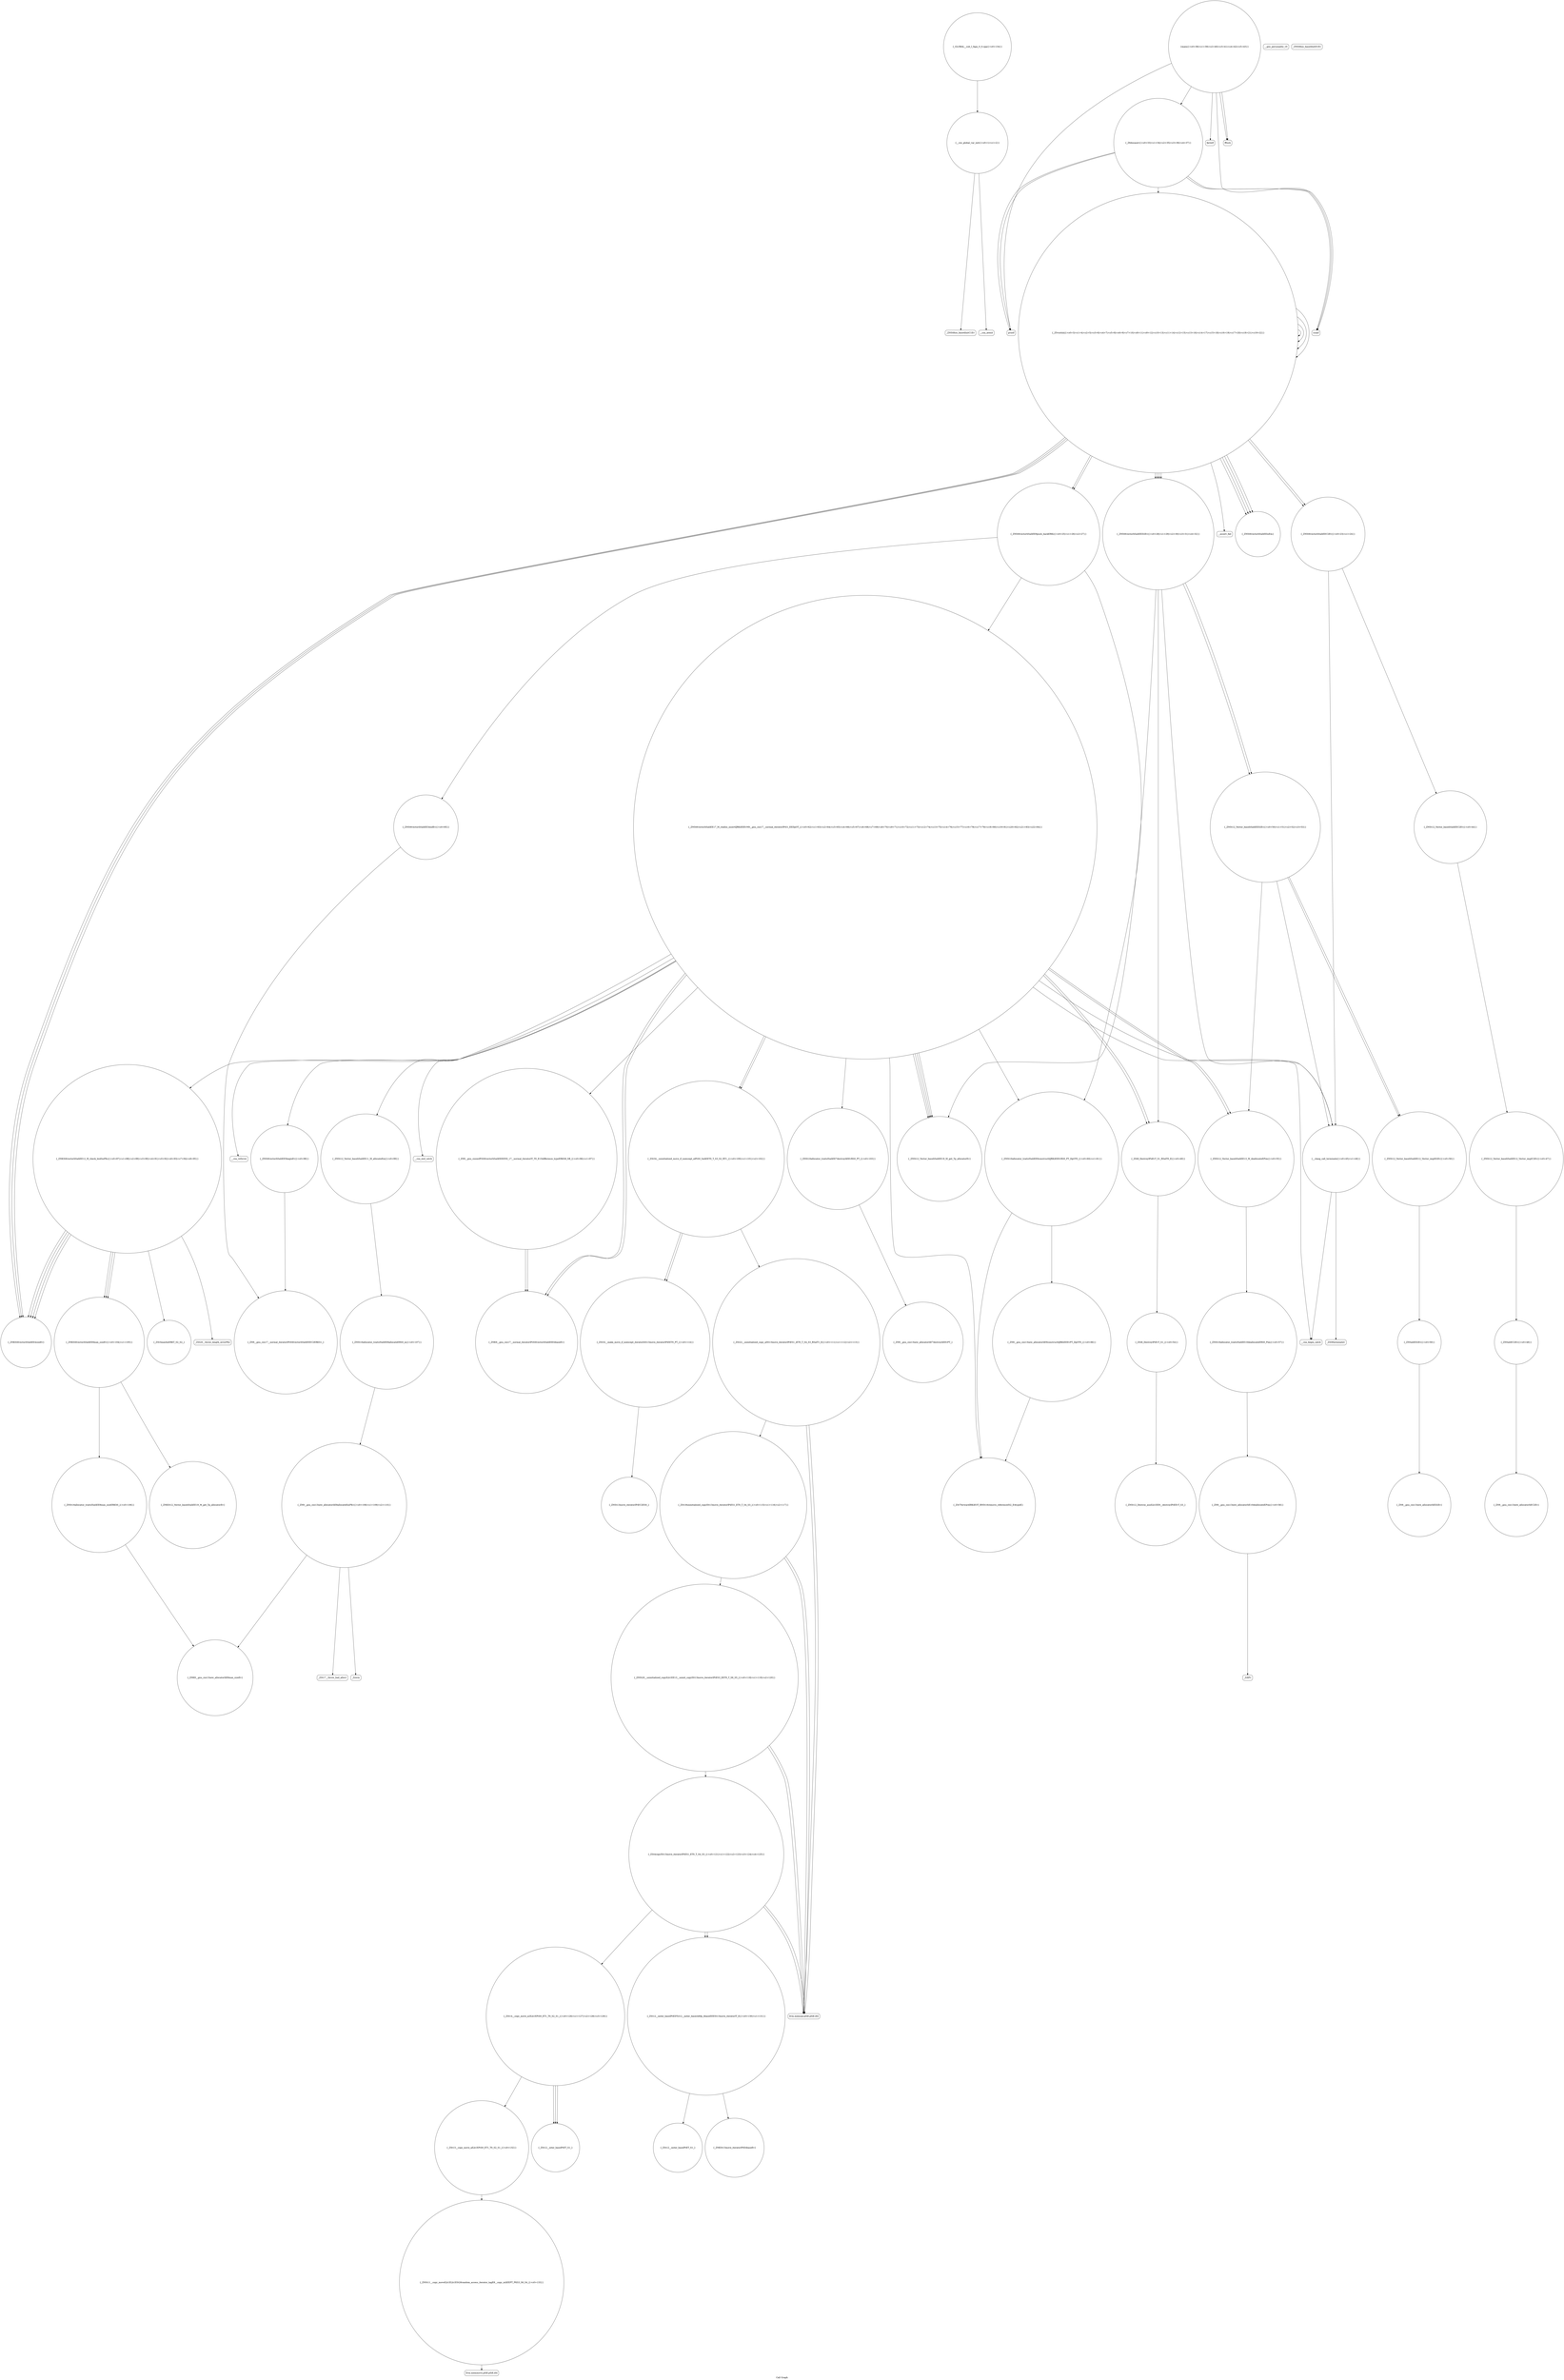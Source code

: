 digraph "Call Graph" {
	label="Call Graph";

	Node0x5603eae3f550 [shape=record,shape=circle,label="{__cxx_global_var_init|{<s0>1|<s1>2}}"];
	Node0x5603eae3f550:s0 -> Node0x5603eae3f5d0[color=black];
	Node0x5603eae3f550:s1 -> Node0x5603eae3f6d0[color=black];
	Node0x5603eae40bd0 [shape=record,shape=circle,label="{_ZNSt12_Vector_baseIiSaIiEE11_M_allocateEm|{<s0>99}}"];
	Node0x5603eae40bd0:s0 -> Node0x5603eae42270[color=black];
	Node0x5603eae3f8d0 [shape=record,shape=Mrecord,label="{__gxx_personality_v0}"];
	Node0x5603eae41f70 [shape=record,shape=Mrecord,label="{_ZSt20__throw_length_errorPKc}"];
	Node0x5603eae3fc50 [shape=record,shape=Mrecord,label="{printf}"];
	Node0x5603eae422f0 [shape=record,shape=circle,label="{_ZN9__gnu_cxx13new_allocatorIiE8allocateEmPKv|{<s0>108|<s1>109|<s2>110}}"];
	Node0x5603eae422f0:s0 -> Node0x5603eae42170[color=black];
	Node0x5603eae422f0:s1 -> Node0x5603eae42370[color=black];
	Node0x5603eae422f0:s2 -> Node0x5603eae423f0[color=black];
	Node0x5603eae3ffd0 [shape=record,shape=Mrecord,label="{_ZSt9terminatev}"];
	Node0x5603eae42670 [shape=record,shape=circle,label="{_ZNSt20__uninitialized_copyILb1EE13__uninit_copyISt13move_iteratorIPiES3_EET0_T_S6_S5_|{<s0>118|<s1>119|<s2>120}}"];
	Node0x5603eae42670:s0 -> Node0x5603eae425f0[color=black];
	Node0x5603eae42670:s1 -> Node0x5603eae425f0[color=black];
	Node0x5603eae42670:s2 -> Node0x5603eae426f0[color=black];
	Node0x5603eae40350 [shape=record,shape=circle,label="{_ZSt8_DestroyIPiEvT_S1_|{<s0>54}}"];
	Node0x5603eae40350:s0 -> Node0x5603eae403d0[color=black];
	Node0x5603eae429f0 [shape=record,shape=Mrecord,label="{llvm.memmove.p0i8.p0i8.i64}"];
	Node0x5603eae406d0 [shape=record,shape=circle,label="{_ZNSaIiED2Ev|{<s0>59}}"];
	Node0x5603eae406d0:s0 -> Node0x5603eae40750[color=black];
	Node0x5603eae40a50 [shape=record,shape=circle,label="{_ZNKSt6vectorIiSaIiEE12_M_check_lenEmPKc|{<s0>87|<s1>88|<s2>89|<s3>90|<s4>91|<s5>92|<s6>93|<s7>94|<s8>95}}"];
	Node0x5603eae40a50:s0 -> Node0x5603eae41ef0[color=black];
	Node0x5603eae40a50:s1 -> Node0x5603eae3f950[color=black];
	Node0x5603eae40a50:s2 -> Node0x5603eae41f70[color=black];
	Node0x5603eae40a50:s3 -> Node0x5603eae3f950[color=black];
	Node0x5603eae40a50:s4 -> Node0x5603eae3f950[color=black];
	Node0x5603eae40a50:s5 -> Node0x5603eae41ff0[color=black];
	Node0x5603eae40a50:s6 -> Node0x5603eae3f950[color=black];
	Node0x5603eae40a50:s7 -> Node0x5603eae41ef0[color=black];
	Node0x5603eae40a50:s8 -> Node0x5603eae41ef0[color=black];
	Node0x5603eae3f750 [shape=record,shape=circle,label="{_Z5visitiiii|{<s0>3|<s1>4|<s2>5|<s3>6|<s4>7|<s5>8|<s6>9|<s7>10|<s8>11|<s9>12|<s10>13|<s11>14|<s12>15|<s13>16|<s14>17|<s15>18|<s16>19|<s17>20|<s18>21|<s19>22}}"];
	Node0x5603eae3f750:s0 -> Node0x5603eae3f7d0[color=black];
	Node0x5603eae3f750:s1 -> Node0x5603eae3f850[color=black];
	Node0x5603eae3f750:s2 -> Node0x5603eae3f950[color=black];
	Node0x5603eae3f750:s3 -> Node0x5603eae3f9d0[color=black];
	Node0x5603eae3f750:s4 -> Node0x5603eae3f950[color=black];
	Node0x5603eae3f750:s5 -> Node0x5603eae3fa50[color=black];
	Node0x5603eae3f750:s6 -> Node0x5603eae3f750[color=black];
	Node0x5603eae3f750:s7 -> Node0x5603eae3fa50[color=black];
	Node0x5603eae3f750:s8 -> Node0x5603eae3f750[color=black];
	Node0x5603eae3f750:s9 -> Node0x5603eae3f7d0[color=black];
	Node0x5603eae3f750:s10 -> Node0x5603eae3f850[color=black];
	Node0x5603eae3f750:s11 -> Node0x5603eae3fad0[color=black];
	Node0x5603eae3f750:s12 -> Node0x5603eae3f950[color=black];
	Node0x5603eae3f750:s13 -> Node0x5603eae3fa50[color=black];
	Node0x5603eae3f750:s14 -> Node0x5603eae3f750[color=black];
	Node0x5603eae3f750:s15 -> Node0x5603eae3fa50[color=black];
	Node0x5603eae3f750:s16 -> Node0x5603eae3f750[color=black];
	Node0x5603eae3f750:s17 -> Node0x5603eae3fad0[color=black];
	Node0x5603eae3f750:s18 -> Node0x5603eae3fad0[color=black];
	Node0x5603eae3f750:s19 -> Node0x5603eae3fad0[color=black];
	Node0x5603eae41df0 [shape=record,shape=Mrecord,label="{__cxa_rethrow}"];
	Node0x5603eae3fad0 [shape=record,shape=circle,label="{_ZNSt6vectorIiSaIiEED2Ev|{<s0>28|<s1>29|<s2>30|<s3>31|<s4>32}}"];
	Node0x5603eae3fad0:s0 -> Node0x5603eae40250[color=black];
	Node0x5603eae3fad0:s1 -> Node0x5603eae401d0[color=black];
	Node0x5603eae3fad0:s2 -> Node0x5603eae402d0[color=black];
	Node0x5603eae3fad0:s3 -> Node0x5603eae402d0[color=black];
	Node0x5603eae3fad0:s4 -> Node0x5603eae3fed0[color=black];
	Node0x5603eae42170 [shape=record,shape=circle,label="{_ZNK9__gnu_cxx13new_allocatorIiE8max_sizeEv}"];
	Node0x5603eae3fe50 [shape=record,shape=circle,label="{_ZNSt12_Vector_baseIiSaIiEEC2Ev|{<s0>44}}"];
	Node0x5603eae3fe50:s0 -> Node0x5603eae40050[color=black];
	Node0x5603eae424f0 [shape=record,shape=circle,label="{_ZSt32__make_move_if_noexcept_iteratorIiSt13move_iteratorIPiEET0_PT_|{<s0>114}}"];
	Node0x5603eae424f0:s0 -> Node0x5603eae42b70[color=black];
	Node0x5603eae401d0 [shape=record,shape=circle,label="{_ZSt8_DestroyIPiiEvT_S1_RSaIT0_E|{<s0>49}}"];
	Node0x5603eae401d0:s0 -> Node0x5603eae40350[color=black];
	Node0x5603eae42870 [shape=record,shape=circle,label="{_ZSt13__copy_move_aILb1EPiS0_ET1_T0_S2_S1_|{<s0>132}}"];
	Node0x5603eae42870:s0 -> Node0x5603eae42970[color=black];
	Node0x5603eae40550 [shape=record,shape=circle,label="{_ZNSt16allocator_traitsISaIiEE10deallocateERS0_Pim|{<s0>57}}"];
	Node0x5603eae40550:s0 -> Node0x5603eae405d0[color=black];
	Node0x5603eae42bf0 [shape=record,shape=circle,label="{_ZN9__gnu_cxx13new_allocatorIiE7destroyIiEEvPT_}"];
	Node0x5603eae408d0 [shape=record,shape=circle,label="{_ZNSt6vectorIiSaIiEE3endEv|{<s0>85}}"];
	Node0x5603eae408d0:s0 -> Node0x5603eae421f0[color=black];
	Node0x5603eae3f5d0 [shape=record,shape=Mrecord,label="{_ZNSt8ios_base4InitC1Ev}"];
	Node0x5603eae40c50 [shape=record,shape=circle,label="{_ZSt34__uninitialized_move_if_noexcept_aIPiS0_SaIiEET0_T_S3_S2_RT1_|{<s0>100|<s1>101|<s2>102}}"];
	Node0x5603eae40c50:s0 -> Node0x5603eae424f0[color=black];
	Node0x5603eae40c50:s1 -> Node0x5603eae424f0[color=black];
	Node0x5603eae40c50:s2 -> Node0x5603eae42470[color=black];
	Node0x5603eae3f950 [shape=record,shape=circle,label="{_ZNKSt6vectorIiSaIiEE4sizeEv}"];
	Node0x5603eae41ff0 [shape=record,shape=circle,label="{_ZSt3maxImERKT_S2_S2_}"];
	Node0x5603eae3fcd0 [shape=record,shape=circle,label="{main|{<s0>38|<s1>39|<s2>40|<s3>41|<s4>42|<s5>43}}"];
	Node0x5603eae3fcd0:s0 -> Node0x5603eae3fbd0[color=black];
	Node0x5603eae3fcd0:s1 -> Node0x5603eae3fd50[color=black];
	Node0x5603eae3fcd0:s2 -> Node0x5603eae3fc50[color=black];
	Node0x5603eae3fcd0:s3 -> Node0x5603eae3fb50[color=black];
	Node0x5603eae3fcd0:s4 -> Node0x5603eae3fdd0[color=black];
	Node0x5603eae3fcd0:s5 -> Node0x5603eae3fdd0[color=black];
	Node0x5603eae42370 [shape=record,shape=Mrecord,label="{_ZSt17__throw_bad_allocv}"];
	Node0x5603eae40050 [shape=record,shape=circle,label="{_ZNSt12_Vector_baseIiSaIiEE12_Vector_implC2Ev|{<s0>47}}"];
	Node0x5603eae40050:s0 -> Node0x5603eae400d0[color=black];
	Node0x5603eae426f0 [shape=record,shape=circle,label="{_ZSt4copyISt13move_iteratorIPiES1_ET0_T_S4_S3_|{<s0>121|<s1>122|<s2>123|<s3>124|<s4>125}}"];
	Node0x5603eae426f0:s0 -> Node0x5603eae425f0[color=black];
	Node0x5603eae426f0:s1 -> Node0x5603eae427f0[color=black];
	Node0x5603eae426f0:s2 -> Node0x5603eae425f0[color=black];
	Node0x5603eae426f0:s3 -> Node0x5603eae427f0[color=black];
	Node0x5603eae426f0:s4 -> Node0x5603eae42770[color=black];
	Node0x5603eae403d0 [shape=record,shape=circle,label="{_ZNSt12_Destroy_auxILb1EE9__destroyIPiEEvT_S3_}"];
	Node0x5603eae42a70 [shape=record,shape=circle,label="{_ZSt12__miter_baseIPiET_S1_}"];
	Node0x5603eae40750 [shape=record,shape=circle,label="{_ZN9__gnu_cxx13new_allocatorIiED2Ev}"];
	Node0x5603eae40ad0 [shape=record,shape=circle,label="{_ZN9__gnu_cxxmiIPiSt6vectorIiSaIiEEEENS_17__normal_iteratorIT_T0_E15difference_typeERKS8_SB_|{<s0>96|<s1>97}}"];
	Node0x5603eae40ad0:s0 -> Node0x5603eae40cd0[color=black];
	Node0x5603eae40ad0:s1 -> Node0x5603eae40cd0[color=black];
	Node0x5603eae3f7d0 [shape=record,shape=circle,label="{_ZNSt6vectorIiSaIiEEC2Ev|{<s0>23|<s1>24}}"];
	Node0x5603eae3f7d0:s0 -> Node0x5603eae3fe50[color=black];
	Node0x5603eae3f7d0:s1 -> Node0x5603eae3fed0[color=black];
	Node0x5603eae41e70 [shape=record,shape=Mrecord,label="{__cxa_end_catch}"];
	Node0x5603eae3fb50 [shape=record,shape=circle,label="{_Z6docasev|{<s0>33|<s1>34|<s2>35|<s3>36|<s4>37}}"];
	Node0x5603eae3fb50:s0 -> Node0x5603eae3fbd0[color=black];
	Node0x5603eae3fb50:s1 -> Node0x5603eae3fbd0[color=black];
	Node0x5603eae3fb50:s2 -> Node0x5603eae3f750[color=black];
	Node0x5603eae3fb50:s3 -> Node0x5603eae3fc50[color=black];
	Node0x5603eae3fb50:s4 -> Node0x5603eae3fc50[color=black];
	Node0x5603eae421f0 [shape=record,shape=circle,label="{_ZN9__gnu_cxx17__normal_iteratorIPiSt6vectorIiSaIiEEEC2ERKS1_}"];
	Node0x5603eae3fed0 [shape=record,shape=circle,label="{__clang_call_terminate|{<s0>45|<s1>46}}"];
	Node0x5603eae3fed0:s0 -> Node0x5603eae3ff50[color=black];
	Node0x5603eae3fed0:s1 -> Node0x5603eae3ffd0[color=black];
	Node0x5603eae42570 [shape=record,shape=circle,label="{_ZSt18uninitialized_copyISt13move_iteratorIPiES1_ET0_T_S4_S3_|{<s0>115|<s1>116|<s2>117}}"];
	Node0x5603eae42570:s0 -> Node0x5603eae425f0[color=black];
	Node0x5603eae42570:s1 -> Node0x5603eae425f0[color=black];
	Node0x5603eae42570:s2 -> Node0x5603eae42670[color=black];
	Node0x5603eae40250 [shape=record,shape=circle,label="{_ZNSt12_Vector_baseIiSaIiEE19_M_get_Tp_allocatorEv}"];
	Node0x5603eae428f0 [shape=record,shape=circle,label="{_ZSt12__niter_baseIPiET_S1_}"];
	Node0x5603eae405d0 [shape=record,shape=circle,label="{_ZN9__gnu_cxx13new_allocatorIiE10deallocateEPim|{<s0>58}}"];
	Node0x5603eae405d0:s0 -> Node0x5603eae40650[color=black];
	Node0x5603eae42c70 [shape=record,shape=circle,label="{_GLOBAL__sub_I_fagu_0_0.cpp|{<s0>134}}"];
	Node0x5603eae42c70:s0 -> Node0x5603eae3f550[color=black];
	Node0x5603eae40950 [shape=record,shape=circle,label="{_ZN9__gnu_cxx13new_allocatorIiE9constructIiJRKiEEEvPT_DpOT0_|{<s0>86}}"];
	Node0x5603eae40950:s0 -> Node0x5603eae409d0[color=black];
	Node0x5603eae3f650 [shape=record,shape=Mrecord,label="{_ZNSt8ios_base4InitD1Ev}"];
	Node0x5603eae40cd0 [shape=record,shape=circle,label="{_ZNK9__gnu_cxx17__normal_iteratorIPiSt6vectorIiSaIiEEE4baseEv}"];
	Node0x5603eae3f9d0 [shape=record,shape=Mrecord,label="{__assert_fail}"];
	Node0x5603eae42070 [shape=record,shape=circle,label="{_ZNSt16allocator_traitsISaIiEE8max_sizeERKS0_|{<s0>106}}"];
	Node0x5603eae42070:s0 -> Node0x5603eae42170[color=black];
	Node0x5603eae3fd50 [shape=record,shape=Mrecord,label="{fprintf}"];
	Node0x5603eae423f0 [shape=record,shape=Mrecord,label="{_Znwm}"];
	Node0x5603eae400d0 [shape=record,shape=circle,label="{_ZNSaIiEC2Ev|{<s0>48}}"];
	Node0x5603eae400d0:s0 -> Node0x5603eae40150[color=black];
	Node0x5603eae42770 [shape=record,shape=circle,label="{_ZSt14__copy_move_a2ILb1EPiS0_ET1_T0_S2_S1_|{<s0>126|<s1>127|<s2>128|<s3>129}}"];
	Node0x5603eae42770:s0 -> Node0x5603eae428f0[color=black];
	Node0x5603eae42770:s1 -> Node0x5603eae428f0[color=black];
	Node0x5603eae42770:s2 -> Node0x5603eae428f0[color=black];
	Node0x5603eae42770:s3 -> Node0x5603eae42870[color=black];
	Node0x5603eae40450 [shape=record,shape=circle,label="{_ZNSt12_Vector_baseIiSaIiEE13_M_deallocateEPim|{<s0>55}}"];
	Node0x5603eae40450:s0 -> Node0x5603eae40550[color=black];
	Node0x5603eae42af0 [shape=record,shape=circle,label="{_ZNKSt13move_iteratorIPiE4baseEv}"];
	Node0x5603eae407d0 [shape=record,shape=circle,label="{_ZNSt16allocator_traitsISaIiEE9constructIiJRKiEEEvRS0_PT_DpOT0_|{<s0>60|<s1>61}}"];
	Node0x5603eae407d0:s0 -> Node0x5603eae409d0[color=black];
	Node0x5603eae407d0:s1 -> Node0x5603eae40950[color=black];
	Node0x5603eae40b50 [shape=record,shape=circle,label="{_ZNSt6vectorIiSaIiEE5beginEv|{<s0>98}}"];
	Node0x5603eae40b50:s0 -> Node0x5603eae421f0[color=black];
	Node0x5603eae3f850 [shape=record,shape=circle,label="{_ZNSt6vectorIiSaIiEE9push_backERKi|{<s0>25|<s1>26|<s2>27}}"];
	Node0x5603eae3f850:s0 -> Node0x5603eae407d0[color=black];
	Node0x5603eae3f850:s1 -> Node0x5603eae408d0[color=black];
	Node0x5603eae3f850:s2 -> Node0x5603eae40850[color=black];
	Node0x5603eae41ef0 [shape=record,shape=circle,label="{_ZNKSt6vectorIiSaIiEE8max_sizeEv|{<s0>104|<s1>105}}"];
	Node0x5603eae41ef0:s0 -> Node0x5603eae420f0[color=black];
	Node0x5603eae41ef0:s1 -> Node0x5603eae42070[color=black];
	Node0x5603eae3fbd0 [shape=record,shape=Mrecord,label="{scanf}"];
	Node0x5603eae42270 [shape=record,shape=circle,label="{_ZNSt16allocator_traitsISaIiEE8allocateERS0_m|{<s0>107}}"];
	Node0x5603eae42270:s0 -> Node0x5603eae422f0[color=black];
	Node0x5603eae3ff50 [shape=record,shape=Mrecord,label="{__cxa_begin_catch}"];
	Node0x5603eae425f0 [shape=record,shape=Mrecord,label="{llvm.memcpy.p0i8.p0i8.i64}"];
	Node0x5603eae402d0 [shape=record,shape=circle,label="{_ZNSt12_Vector_baseIiSaIiEED2Ev|{<s0>50|<s1>51|<s2>52|<s3>53}}"];
	Node0x5603eae402d0:s0 -> Node0x5603eae40450[color=black];
	Node0x5603eae402d0:s1 -> Node0x5603eae404d0[color=black];
	Node0x5603eae402d0:s2 -> Node0x5603eae404d0[color=black];
	Node0x5603eae402d0:s3 -> Node0x5603eae3fed0[color=black];
	Node0x5603eae42970 [shape=record,shape=circle,label="{_ZNSt11__copy_moveILb1ELb1ESt26random_access_iterator_tagE8__copy_mIiEEPT_PKS3_S6_S4_|{<s0>133}}"];
	Node0x5603eae42970:s0 -> Node0x5603eae429f0[color=black];
	Node0x5603eae40650 [shape=record,shape=Mrecord,label="{_ZdlPv}"];
	Node0x5603eae409d0 [shape=record,shape=circle,label="{_ZSt7forwardIRKiEOT_RNSt16remove_referenceIS2_E4typeE}"];
	Node0x5603eae3f6d0 [shape=record,shape=Mrecord,label="{__cxa_atexit}"];
	Node0x5603eae41d70 [shape=record,shape=circle,label="{_ZNSt16allocator_traitsISaIiEE7destroyIiEEvRS0_PT_|{<s0>103}}"];
	Node0x5603eae41d70:s0 -> Node0x5603eae42bf0[color=black];
	Node0x5603eae3fa50 [shape=record,shape=circle,label="{_ZNSt6vectorIiSaIiEEixEm}"];
	Node0x5603eae420f0 [shape=record,shape=circle,label="{_ZNKSt12_Vector_baseIiSaIiEE19_M_get_Tp_allocatorEv}"];
	Node0x5603eae3fdd0 [shape=record,shape=Mrecord,label="{fflush}"];
	Node0x5603eae42470 [shape=record,shape=circle,label="{_ZSt22__uninitialized_copy_aISt13move_iteratorIPiES1_iET0_T_S4_S3_RSaIT1_E|{<s0>111|<s1>112|<s2>113}}"];
	Node0x5603eae42470:s0 -> Node0x5603eae425f0[color=black];
	Node0x5603eae42470:s1 -> Node0x5603eae425f0[color=black];
	Node0x5603eae42470:s2 -> Node0x5603eae42570[color=black];
	Node0x5603eae40150 [shape=record,shape=circle,label="{_ZN9__gnu_cxx13new_allocatorIiEC2Ev}"];
	Node0x5603eae427f0 [shape=record,shape=circle,label="{_ZSt12__miter_baseIPiEDTcl12__miter_basecldtfp_4baseEEESt13move_iteratorIT_E|{<s0>130|<s1>131}}"];
	Node0x5603eae427f0:s0 -> Node0x5603eae42af0[color=black];
	Node0x5603eae427f0:s1 -> Node0x5603eae42a70[color=black];
	Node0x5603eae404d0 [shape=record,shape=circle,label="{_ZNSt12_Vector_baseIiSaIiEE12_Vector_implD2Ev|{<s0>56}}"];
	Node0x5603eae404d0:s0 -> Node0x5603eae406d0[color=black];
	Node0x5603eae42b70 [shape=record,shape=circle,label="{_ZNSt13move_iteratorIPiEC2ES0_}"];
	Node0x5603eae40850 [shape=record,shape=circle,label="{_ZNSt6vectorIiSaIiEE17_M_realloc_insertIJRKiEEEvN9__gnu_cxx17__normal_iteratorIPiS1_EEDpOT_|{<s0>62|<s1>63|<s2>64|<s3>65|<s4>66|<s5>67|<s6>68|<s7>69|<s8>70|<s9>71|<s10>72|<s11>73|<s12>74|<s13>75|<s14>76|<s15>77|<s16>78|<s17>79|<s18>80|<s19>81|<s20>82|<s21>83|<s22>84}}"];
	Node0x5603eae40850:s0 -> Node0x5603eae40a50[color=black];
	Node0x5603eae40850:s1 -> Node0x5603eae40b50[color=black];
	Node0x5603eae40850:s2 -> Node0x5603eae40ad0[color=black];
	Node0x5603eae40850:s3 -> Node0x5603eae40bd0[color=black];
	Node0x5603eae40850:s4 -> Node0x5603eae409d0[color=black];
	Node0x5603eae40850:s5 -> Node0x5603eae407d0[color=black];
	Node0x5603eae40850:s6 -> Node0x5603eae40cd0[color=black];
	Node0x5603eae40850:s7 -> Node0x5603eae40250[color=black];
	Node0x5603eae40850:s8 -> Node0x5603eae40c50[color=black];
	Node0x5603eae40850:s9 -> Node0x5603eae40cd0[color=black];
	Node0x5603eae40850:s10 -> Node0x5603eae40250[color=black];
	Node0x5603eae40850:s11 -> Node0x5603eae40c50[color=black];
	Node0x5603eae40850:s12 -> Node0x5603eae3ff50[color=black];
	Node0x5603eae40850:s13 -> Node0x5603eae41d70[color=black];
	Node0x5603eae40850:s14 -> Node0x5603eae41e70[color=black];
	Node0x5603eae40850:s15 -> Node0x5603eae40250[color=black];
	Node0x5603eae40850:s16 -> Node0x5603eae401d0[color=black];
	Node0x5603eae40850:s17 -> Node0x5603eae40450[color=black];
	Node0x5603eae40850:s18 -> Node0x5603eae41df0[color=black];
	Node0x5603eae40850:s19 -> Node0x5603eae40250[color=black];
	Node0x5603eae40850:s20 -> Node0x5603eae401d0[color=black];
	Node0x5603eae40850:s21 -> Node0x5603eae40450[color=black];
	Node0x5603eae40850:s22 -> Node0x5603eae3fed0[color=black];
}
